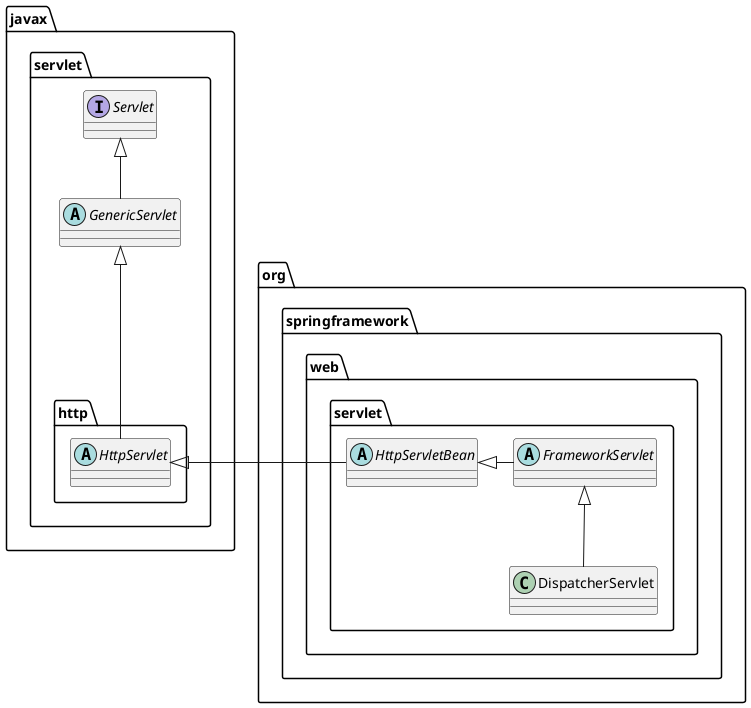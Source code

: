 @startuml
'https://plantuml.com/class-diagram

package javax.servlet <<Folder>> {

  interface Servlet
  abstract class GenericServlet
}

package javax.servlet.http <<Folder>> {

  abstract class HttpServlet
}

package org.springframework.web.servlet <<Folder>> {

  abstract class HttpServletBean
  abstract class FrameworkServlet
  class DispatcherServlet
}

Servlet <|-- GenericServlet
GenericServlet <|-- HttpServlet
HttpServlet <|- HttpServletBean
HttpServletBean <|- FrameworkServlet
FrameworkServlet <|-- DispatcherServlet

@enduml